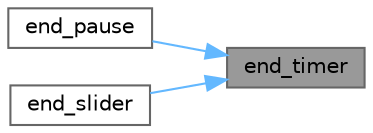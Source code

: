 digraph "end_timer"
{
 // LATEX_PDF_SIZE
  bgcolor="transparent";
  edge [fontname=Helvetica,fontsize=10,labelfontname=Helvetica,labelfontsize=10];
  node [fontname=Helvetica,fontsize=10,shape=box,height=0.2,width=0.4];
  rankdir="RL";
  Node1 [id="Node000001",label="end_timer",height=0.2,width=0.4,color="gray40", fillcolor="grey60", style="filled", fontcolor="black",tooltip=" "];
  Node1 -> Node2 [id="edge1_Node000001_Node000002",dir="back",color="steelblue1",style="solid",tooltip=" "];
  Node2 [id="Node000002",label="end_pause",height=0.2,width=0.4,color="grey40", fillcolor="white", style="filled",URL="$a00150.html#af8bf41368400983fc278bfa3b0fa9500",tooltip=" "];
  Node1 -> Node3 [id="edge2_Node000001_Node000003",dir="back",color="steelblue1",style="solid",tooltip=" "];
  Node3 [id="Node000003",label="end_slider",height=0.2,width=0.4,color="grey40", fillcolor="white", style="filled",URL="$a00150.html#ae8fb478549eb82488a7f1029b1f2e74c",tooltip=" "];
}
